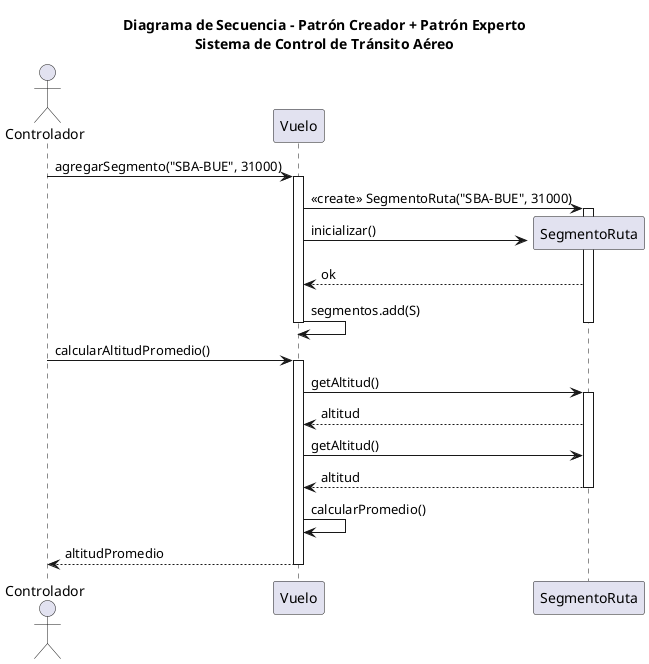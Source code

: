 @startuml secuencia_trafico_aereo
' Diagrama de Secuencia - Patrón Creador + Patrón Experto
' Sistema de Control de Tránsito Aéreo (UML 2.0)

title Diagrama de Secuencia - Patrón Creador + Patrón Experto\nSistema de Control de Tránsito Aéreo

actor Controlador
participant Vuelo as V
participant SegmentoRuta as S

' --- Fase: Creador ---
Controlador -> V : agregarSegmento("SBA-BUE", 31000)
activate V
V -> S : «create» SegmentoRuta("SBA-BUE", 31000)
create S
activate S
V -> S : inicializar()
S --> V : ok
V -> V : segmentos.add(S)
deactivate S
deactivate V

' --- Fase: Experto ---
Controlador -> V : calcularAltitudPromedio()
activate V
V -> S : getAltitud()
activate S
S --> V : altitud
V -> S : getAltitud()
S --> V : altitud
deactivate S
V -> V : calcularPromedio()
V --> Controlador : altitudPromedio
deactivate V

@enduml
